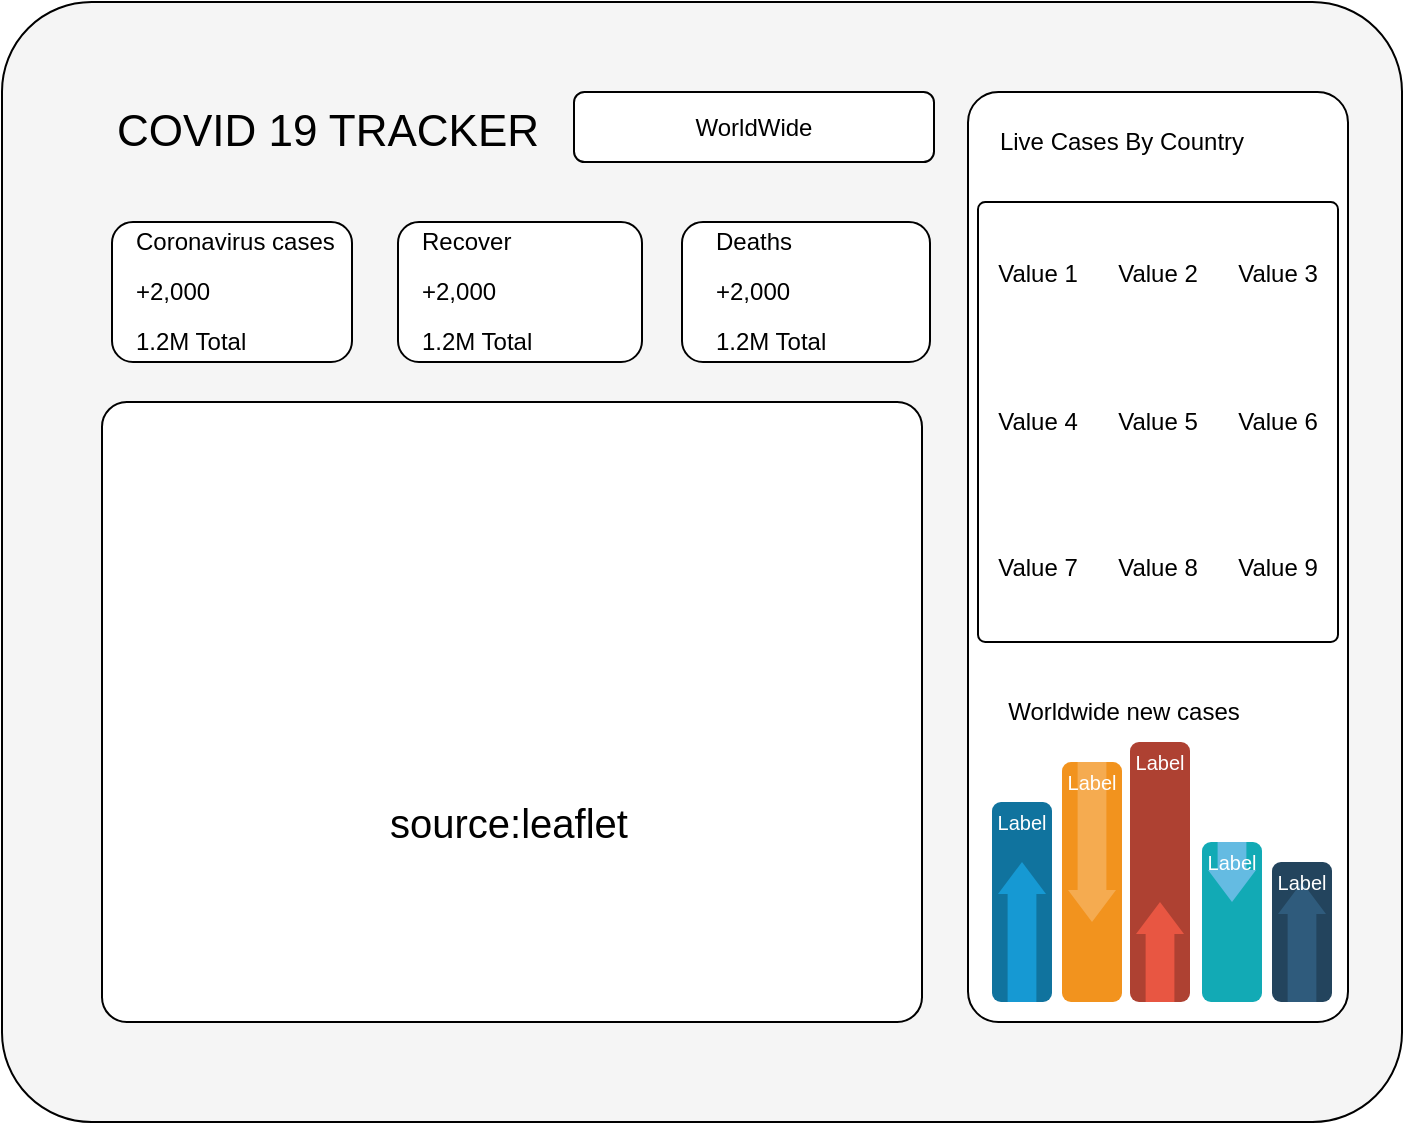 <mxfile version="14.4.4" type="device"><diagram id="C5RBs43oDa-KdzZeNtuy" name="Page-1"><mxGraphModel dx="946" dy="560" grid="1" gridSize="10" guides="1" tooltips="1" connect="1" arrows="1" fold="1" page="1" pageScale="1" pageWidth="827" pageHeight="1169" math="0" shadow="0"><root><mxCell id="WIyWlLk6GJQsqaUBKTNV-0"/><mxCell id="WIyWlLk6GJQsqaUBKTNV-1" parent="WIyWlLk6GJQsqaUBKTNV-0"/><mxCell id="UUHxWZtmN8KbVFvpzcjI-1" value="" style="rounded=1;whiteSpace=wrap;html=1;fillColor=#F5F5F5;arcSize=8;" vertex="1" parent="WIyWlLk6GJQsqaUBKTNV-1"><mxGeometry x="95" y="60" width="700" height="560" as="geometry"/></mxCell><mxCell id="UUHxWZtmN8KbVFvpzcjI-3" value="&lt;font style=&quot;font-size: 22px&quot;&gt;COVID 19 TRACKER&lt;/font&gt;" style="text;html=1;strokeColor=none;fillColor=none;align=center;verticalAlign=middle;whiteSpace=wrap;rounded=0;" vertex="1" parent="WIyWlLk6GJQsqaUBKTNV-1"><mxGeometry x="138" y="110" width="240" height="30" as="geometry"/></mxCell><mxCell id="UUHxWZtmN8KbVFvpzcjI-5" value="" style="rounded=1;whiteSpace=wrap;html=1;glass=0;sketch=0;perimeterSpacing=0;" vertex="1" parent="WIyWlLk6GJQsqaUBKTNV-1"><mxGeometry x="381" y="105" width="180" height="35" as="geometry"/></mxCell><mxCell id="UUHxWZtmN8KbVFvpzcjI-6" value="WorldWide" style="text;html=1;strokeColor=none;fillColor=none;align=center;verticalAlign=middle;whiteSpace=wrap;rounded=0;glass=1;" vertex="1" parent="WIyWlLk6GJQsqaUBKTNV-1"><mxGeometry x="401" y="112.5" width="140" height="20" as="geometry"/></mxCell><mxCell id="UUHxWZtmN8KbVFvpzcjI-13" value="" style="rounded=1;whiteSpace=wrap;html=1;glass=0;sketch=0;align=left;perimeterSpacing=0;" vertex="1" parent="WIyWlLk6GJQsqaUBKTNV-1"><mxGeometry x="150" y="170" width="120" height="70" as="geometry"/></mxCell><mxCell id="UUHxWZtmN8KbVFvpzcjI-9" value="Coronavirus cases" style="text;html=1;strokeColor=none;fillColor=none;align=left;verticalAlign=middle;whiteSpace=wrap;rounded=0;glass=1;" vertex="1" parent="WIyWlLk6GJQsqaUBKTNV-1"><mxGeometry x="160" y="170" width="110" height="20" as="geometry"/></mxCell><mxCell id="UUHxWZtmN8KbVFvpzcjI-10" value="+2,000" style="text;html=1;strokeColor=none;fillColor=none;align=left;verticalAlign=middle;whiteSpace=wrap;rounded=0;glass=1;" vertex="1" parent="WIyWlLk6GJQsqaUBKTNV-1"><mxGeometry x="160" y="195" width="70" height="20" as="geometry"/></mxCell><mxCell id="UUHxWZtmN8KbVFvpzcjI-11" value="1.2M Total" style="text;html=1;strokeColor=none;fillColor=none;align=left;verticalAlign=middle;whiteSpace=wrap;rounded=0;glass=1;" vertex="1" parent="WIyWlLk6GJQsqaUBKTNV-1"><mxGeometry x="160" y="220" width="90" height="20" as="geometry"/></mxCell><mxCell id="UUHxWZtmN8KbVFvpzcjI-23" value="" style="rounded=1;whiteSpace=wrap;html=1;glass=0;sketch=0;align=left;perimeterSpacing=0;" vertex="1" parent="WIyWlLk6GJQsqaUBKTNV-1"><mxGeometry x="293" y="170" width="122" height="70" as="geometry"/></mxCell><mxCell id="UUHxWZtmN8KbVFvpzcjI-24" value="Recover" style="text;html=1;strokeColor=none;fillColor=none;align=left;verticalAlign=middle;whiteSpace=wrap;rounded=0;glass=1;" vertex="1" parent="WIyWlLk6GJQsqaUBKTNV-1"><mxGeometry x="303" y="170" width="91" height="20" as="geometry"/></mxCell><mxCell id="UUHxWZtmN8KbVFvpzcjI-25" value="+2,000" style="text;html=1;strokeColor=none;fillColor=none;align=left;verticalAlign=middle;whiteSpace=wrap;rounded=0;glass=1;" vertex="1" parent="WIyWlLk6GJQsqaUBKTNV-1"><mxGeometry x="303" y="195" width="57" height="20" as="geometry"/></mxCell><mxCell id="UUHxWZtmN8KbVFvpzcjI-26" value="1.2M Total" style="text;html=1;strokeColor=none;fillColor=none;align=left;verticalAlign=middle;whiteSpace=wrap;rounded=0;glass=1;" vertex="1" parent="WIyWlLk6GJQsqaUBKTNV-1"><mxGeometry x="303" y="220" width="77" height="20" as="geometry"/></mxCell><mxCell id="UUHxWZtmN8KbVFvpzcjI-27" value="" style="rounded=1;whiteSpace=wrap;html=1;glass=0;sketch=0;align=left;perimeterSpacing=0;" vertex="1" parent="WIyWlLk6GJQsqaUBKTNV-1"><mxGeometry x="435" y="170" width="124" height="70" as="geometry"/></mxCell><mxCell id="UUHxWZtmN8KbVFvpzcjI-28" value="Deaths" style="text;html=1;strokeColor=none;fillColor=none;align=left;verticalAlign=middle;whiteSpace=wrap;rounded=0;glass=1;" vertex="1" parent="WIyWlLk6GJQsqaUBKTNV-1"><mxGeometry x="450" y="170" width="67" height="20" as="geometry"/></mxCell><mxCell id="UUHxWZtmN8KbVFvpzcjI-29" value="+2,000" style="text;html=1;strokeColor=none;fillColor=none;align=left;verticalAlign=middle;whiteSpace=wrap;rounded=0;glass=1;" vertex="1" parent="WIyWlLk6GJQsqaUBKTNV-1"><mxGeometry x="450" y="195" width="70" height="20" as="geometry"/></mxCell><mxCell id="UUHxWZtmN8KbVFvpzcjI-30" value="1.2M Total" style="text;html=1;strokeColor=none;fillColor=none;align=left;verticalAlign=middle;whiteSpace=wrap;rounded=0;glass=1;" vertex="1" parent="WIyWlLk6GJQsqaUBKTNV-1"><mxGeometry x="450" y="220" width="80" height="20" as="geometry"/></mxCell><mxCell id="UUHxWZtmN8KbVFvpzcjI-31" value="" style="rounded=1;whiteSpace=wrap;html=1;glass=0;sketch=0;strokeColor=#000000;fillColor=#ffffff;gradientColor=none;align=left;arcSize=4;" vertex="1" parent="WIyWlLk6GJQsqaUBKTNV-1"><mxGeometry x="145" y="260" width="410" height="310" as="geometry"/></mxCell><mxCell id="UUHxWZtmN8KbVFvpzcjI-32" value="" style="shape=image;html=1;verticalAlign=top;verticalLabelPosition=bottom;labelBackgroundColor=#ffffff;imageAspect=0;aspect=fixed;image=https://cdn4.iconfinder.com/data/icons/small-n-flat/24/map-128.png;rounded=1;glass=0;sketch=0;strokeColor=#000000;fillColor=#ffffff;gradientColor=none;align=left;" vertex="1" parent="WIyWlLk6GJQsqaUBKTNV-1"><mxGeometry x="304" y="350" width="90" height="90" as="geometry"/></mxCell><mxCell id="UUHxWZtmN8KbVFvpzcjI-36" value="" style="rounded=1;whiteSpace=wrap;html=1;glass=0;sketch=0;strokeColor=#000000;fillColor=#ffffff;gradientColor=none;align=left;arcSize=8;" vertex="1" parent="WIyWlLk6GJQsqaUBKTNV-1"><mxGeometry x="578" y="105" width="190" height="465" as="geometry"/></mxCell><mxCell id="UUHxWZtmN8KbVFvpzcjI-38" value="Live Cases By Country" style="text;html=1;strokeColor=none;fillColor=none;align=center;verticalAlign=middle;whiteSpace=wrap;rounded=0;glass=0;sketch=0;" vertex="1" parent="WIyWlLk6GJQsqaUBKTNV-1"><mxGeometry x="590" y="120" width="130" height="20" as="geometry"/></mxCell><mxCell id="UUHxWZtmN8KbVFvpzcjI-39" value="Worldwide new cases" style="text;html=1;strokeColor=none;fillColor=none;align=center;verticalAlign=middle;whiteSpace=wrap;rounded=0;glass=0;sketch=0;" vertex="1" parent="WIyWlLk6GJQsqaUBKTNV-1"><mxGeometry x="591" y="405" width="130" height="20" as="geometry"/></mxCell><mxCell id="UUHxWZtmN8KbVFvpzcjI-86" value="" style="fillColor=#10739E;strokeColor=none;rounded=1;glass=0;sketch=0;align=left;" vertex="1" parent="WIyWlLk6GJQsqaUBKTNV-1"><mxGeometry x="590" y="460" width="30" height="100" as="geometry"/></mxCell><mxCell id="UUHxWZtmN8KbVFvpzcjI-87" value="" style="shape=mxgraph.arrows2.arrow;dy=0.4;dx=16;notch=0;direction=north;fillColor=#1699D3;strokeColor=none;" vertex="1" parent="UUHxWZtmN8KbVFvpzcjI-86"><mxGeometry x="3" y="30" width="24" height="70" as="geometry"/></mxCell><mxCell id="UUHxWZtmN8KbVFvpzcjI-88" value="Label" style="text;html=1;align=center;verticalAlign=middle;whiteSpace=wrap;fontColor=#FFFFFF;fontSize=10;" vertex="1" parent="UUHxWZtmN8KbVFvpzcjI-86"><mxGeometry width="30" height="20" as="geometry"/></mxCell><mxCell id="UUHxWZtmN8KbVFvpzcjI-89" value="" style="fillColor=#F2931E;strokeColor=none;rounded=1;glass=0;sketch=0;align=left;" vertex="1" parent="WIyWlLk6GJQsqaUBKTNV-1"><mxGeometry x="625" y="440" width="30" height="120" as="geometry"/></mxCell><mxCell id="UUHxWZtmN8KbVFvpzcjI-90" value="" style="shape=mxgraph.arrows2.arrow;dy=0.4;dx=16;notch=0;direction=south;fillColor=#F5AB50;strokeColor=none;" vertex="1" parent="UUHxWZtmN8KbVFvpzcjI-89"><mxGeometry x="3" width="24" height="80" as="geometry"/></mxCell><mxCell id="UUHxWZtmN8KbVFvpzcjI-91" value="Label" style="text;html=1;align=center;verticalAlign=middle;whiteSpace=wrap;fontColor=#FFFFFF;fontSize=10;" vertex="1" parent="UUHxWZtmN8KbVFvpzcjI-89"><mxGeometry width="30" height="20" as="geometry"/></mxCell><mxCell id="UUHxWZtmN8KbVFvpzcjI-92" value="" style="fillColor=#AE4132;strokeColor=none;rounded=1;glass=0;sketch=0;align=left;" vertex="1" parent="WIyWlLk6GJQsqaUBKTNV-1"><mxGeometry x="659" y="430" width="30" height="130" as="geometry"/></mxCell><mxCell id="UUHxWZtmN8KbVFvpzcjI-93" value="" style="shape=mxgraph.arrows2.arrow;dy=0.4;dx=16;notch=0;direction=north;fillColor=#E85642;strokeColor=none;" vertex="1" parent="UUHxWZtmN8KbVFvpzcjI-92"><mxGeometry x="3" y="80" width="24" height="50" as="geometry"/></mxCell><mxCell id="UUHxWZtmN8KbVFvpzcjI-94" value="Label" style="text;html=1;align=center;verticalAlign=middle;whiteSpace=wrap;fontColor=#FFFFFF;fontSize=10;" vertex="1" parent="UUHxWZtmN8KbVFvpzcjI-92"><mxGeometry width="30" height="20" as="geometry"/></mxCell><mxCell id="UUHxWZtmN8KbVFvpzcjI-95" value="" style="fillColor=#12AAB5;strokeColor=none;rounded=1;glass=0;sketch=0;align=left;" vertex="1" parent="WIyWlLk6GJQsqaUBKTNV-1"><mxGeometry x="695" y="480" width="30" height="80" as="geometry"/></mxCell><mxCell id="UUHxWZtmN8KbVFvpzcjI-96" value="" style="shape=mxgraph.arrows2.arrow;dy=0.4;dx=16;notch=0;direction=south;fillColor=#64BBE2;strokeColor=none;" vertex="1" parent="UUHxWZtmN8KbVFvpzcjI-95"><mxGeometry x="3" width="24" height="30" as="geometry"/></mxCell><mxCell id="UUHxWZtmN8KbVFvpzcjI-97" value="Label" style="text;html=1;align=center;verticalAlign=middle;whiteSpace=wrap;fontColor=#FFFFFF;fontSize=10;" vertex="1" parent="UUHxWZtmN8KbVFvpzcjI-95"><mxGeometry width="30" height="20" as="geometry"/></mxCell><mxCell id="UUHxWZtmN8KbVFvpzcjI-98" value="" style="fillColor=#23445D;strokeColor=none;rounded=1;glass=0;sketch=0;align=left;" vertex="1" parent="WIyWlLk6GJQsqaUBKTNV-1"><mxGeometry x="730" y="490" width="30" height="70" as="geometry"/></mxCell><mxCell id="UUHxWZtmN8KbVFvpzcjI-99" value="" style="shape=mxgraph.arrows2.arrow;dy=0.4;dx=16;notch=0;direction=north;fillColor=#2F5B7C;strokeColor=none;" vertex="1" parent="UUHxWZtmN8KbVFvpzcjI-98"><mxGeometry x="3" y="10" width="24" height="60" as="geometry"/></mxCell><mxCell id="UUHxWZtmN8KbVFvpzcjI-100" value="Label" style="text;html=1;align=center;verticalAlign=middle;whiteSpace=wrap;fontColor=#FFFFFF;fontSize=10;" vertex="1" parent="UUHxWZtmN8KbVFvpzcjI-98"><mxGeometry width="30" height="20" as="geometry"/></mxCell><mxCell id="UUHxWZtmN8KbVFvpzcjI-101" value="&lt;table border=&quot;0&quot; width=&quot;100%&quot; height=&quot;100%&quot; style=&quot;width:100%;height:100%;border-collapse:collapse;&quot;&gt;&lt;tr&gt;&lt;td align=&quot;center&quot;&gt;Value 1&lt;/td&gt;&lt;td align=&quot;center&quot;&gt;Value 2&lt;/td&gt;&lt;td align=&quot;center&quot;&gt;Value 3&lt;/td&gt;&lt;/tr&gt;&lt;tr&gt;&lt;td align=&quot;center&quot;&gt;Value 4&lt;/td&gt;&lt;td align=&quot;center&quot;&gt;Value 5&lt;/td&gt;&lt;td align=&quot;center&quot;&gt;Value 6&lt;/td&gt;&lt;/tr&gt;&lt;tr&gt;&lt;td align=&quot;center&quot;&gt;Value 7&lt;/td&gt;&lt;td align=&quot;center&quot;&gt;Value 8&lt;/td&gt;&lt;td align=&quot;center&quot;&gt;Value 9&lt;/td&gt;&lt;/tr&gt;&lt;/table&gt;" style="text;html=1;fillColor=none;overflow=fill;rounded=1;glass=0;sketch=0;align=left;arcSize=2;strokeColor=#000000;" vertex="1" parent="WIyWlLk6GJQsqaUBKTNV-1"><mxGeometry x="583" y="160" width="180" height="220" as="geometry"/></mxCell><mxCell id="UUHxWZtmN8KbVFvpzcjI-102" value="&lt;font style=&quot;font-size: 20px&quot;&gt;source:leaflet&lt;/font&gt;" style="text;html=1;strokeColor=none;fillColor=none;align=center;verticalAlign=middle;whiteSpace=wrap;rounded=0;glass=0;sketch=0;" vertex="1" parent="WIyWlLk6GJQsqaUBKTNV-1"><mxGeometry x="273.13" y="460" width="150.75" height="20" as="geometry"/></mxCell></root></mxGraphModel></diagram></mxfile>